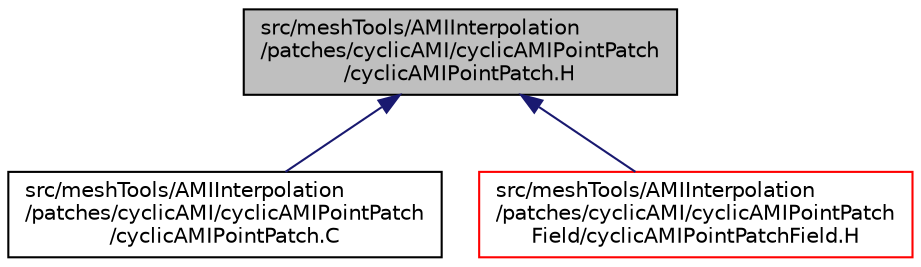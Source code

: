 digraph "src/meshTools/AMIInterpolation/patches/cyclicAMI/cyclicAMIPointPatch/cyclicAMIPointPatch.H"
{
  bgcolor="transparent";
  edge [fontname="Helvetica",fontsize="10",labelfontname="Helvetica",labelfontsize="10"];
  node [fontname="Helvetica",fontsize="10",shape=record];
  Node1 [label="src/meshTools/AMIInterpolation\l/patches/cyclicAMI/cyclicAMIPointPatch\l/cyclicAMIPointPatch.H",height=0.2,width=0.4,color="black", fillcolor="grey75", style="filled", fontcolor="black"];
  Node1 -> Node2 [dir="back",color="midnightblue",fontsize="10",style="solid",fontname="Helvetica"];
  Node2 [label="src/meshTools/AMIInterpolation\l/patches/cyclicAMI/cyclicAMIPointPatch\l/cyclicAMIPointPatch.C",height=0.2,width=0.4,color="black",URL="$a07529.html"];
  Node1 -> Node3 [dir="back",color="midnightblue",fontsize="10",style="solid",fontname="Helvetica"];
  Node3 [label="src/meshTools/AMIInterpolation\l/patches/cyclicAMI/cyclicAMIPointPatch\lField/cyclicAMIPointPatchField.H",height=0.2,width=0.4,color="red",URL="$a07532.html"];
}
